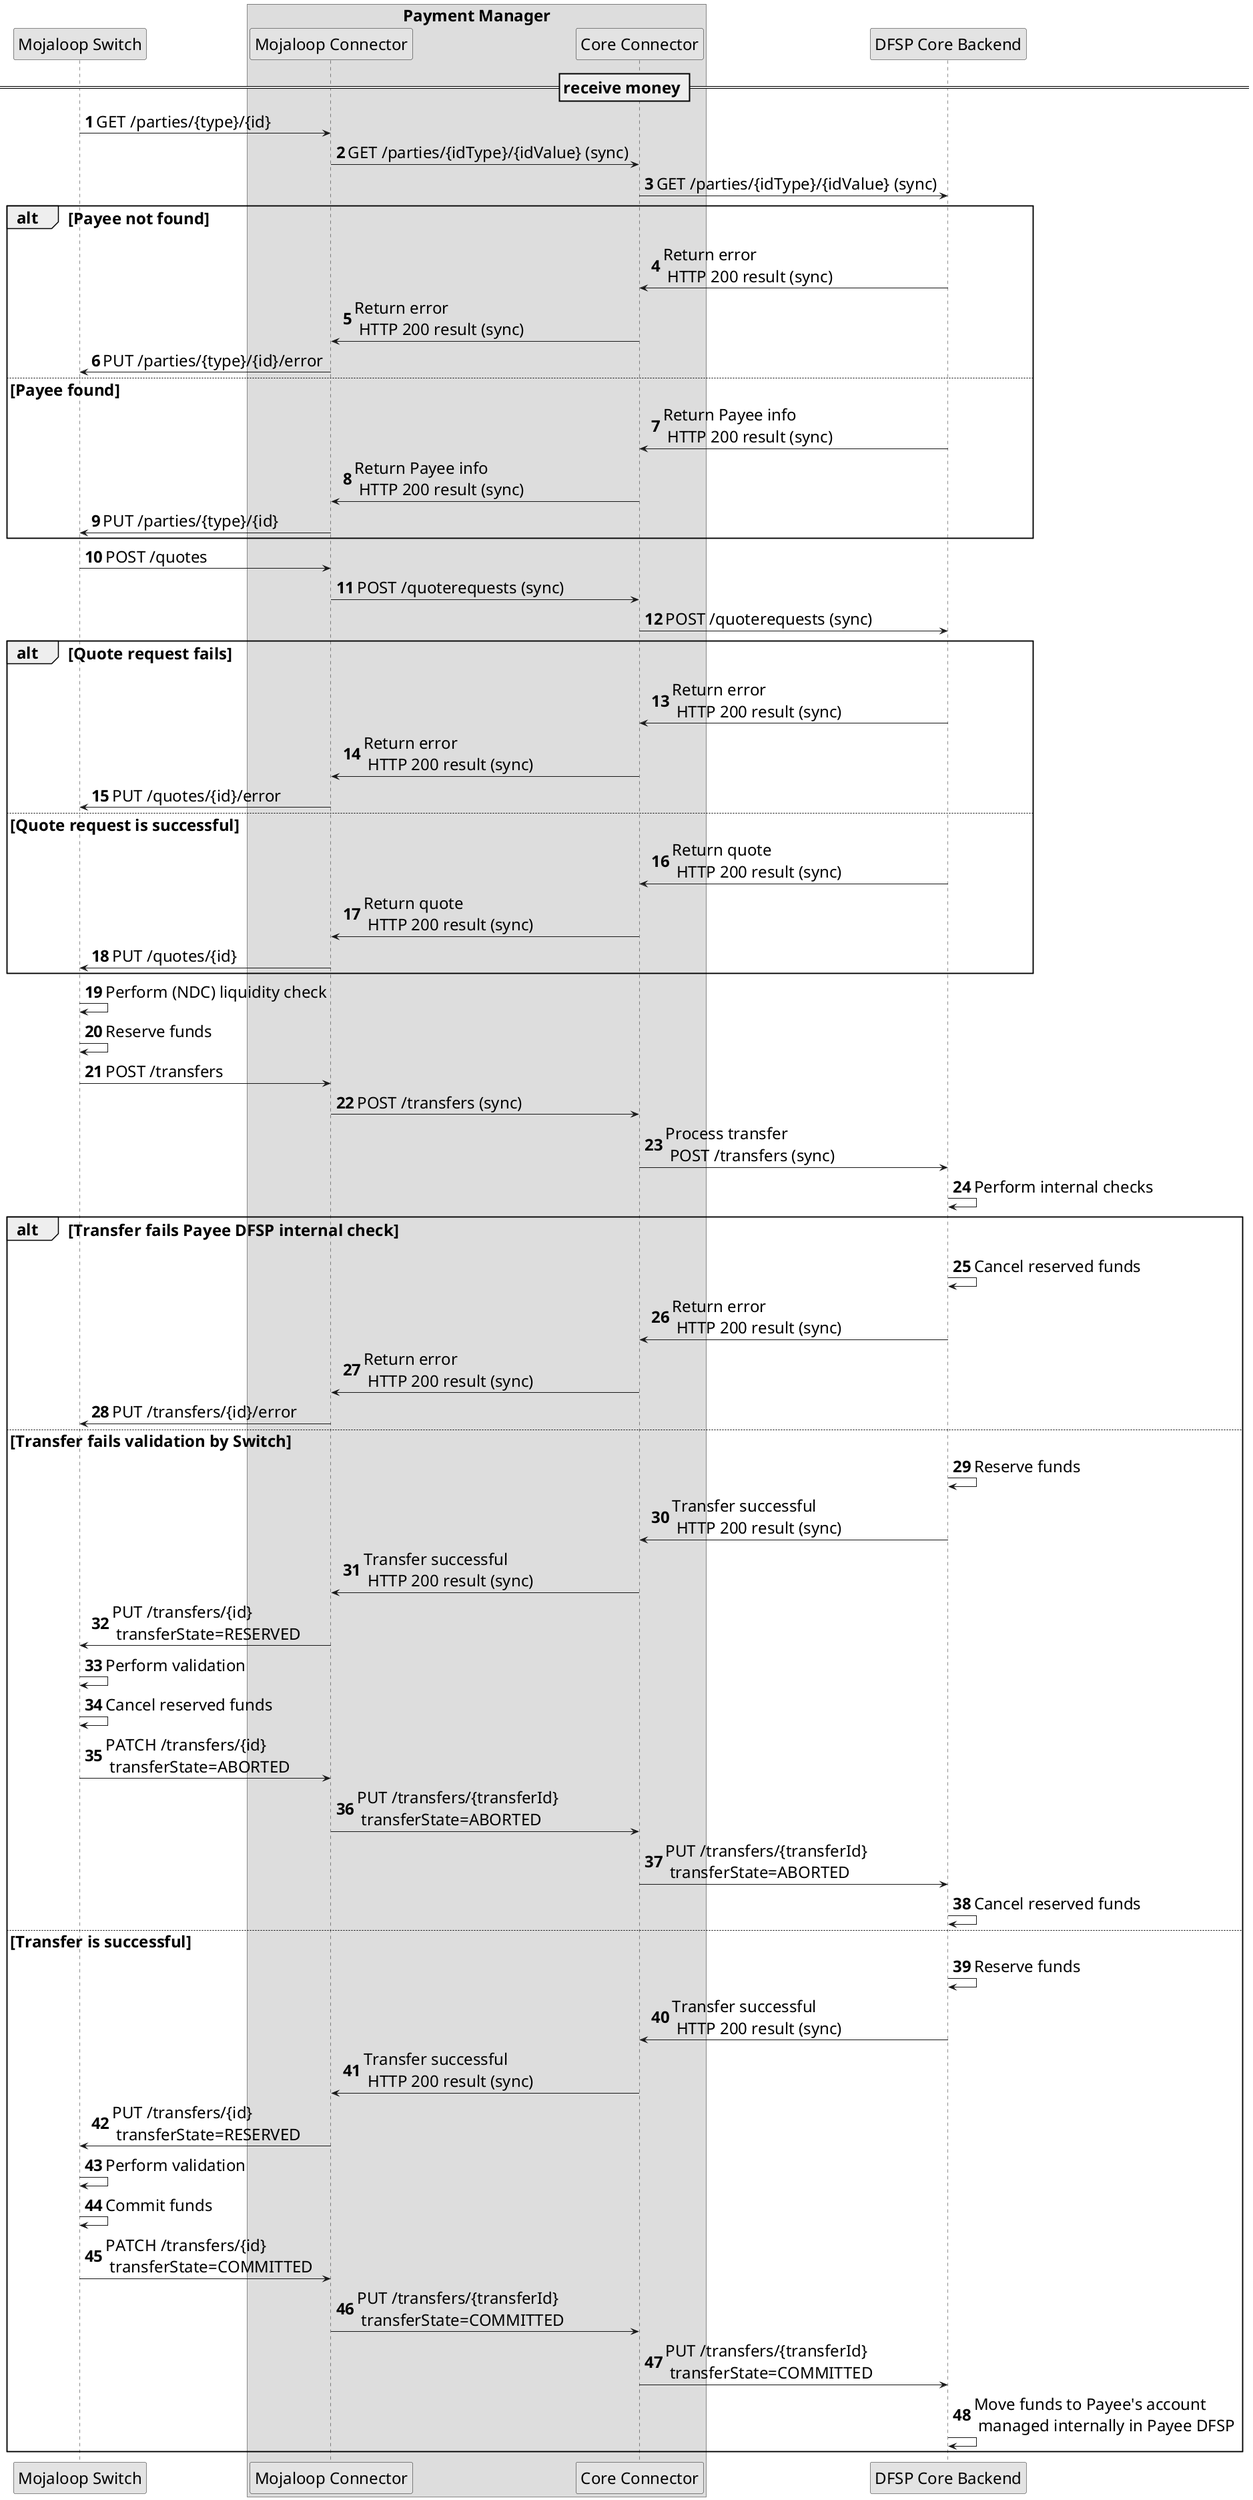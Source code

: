 @startuml
autonumber
skinparam activityFontSize 4
skinparam activityDiamondFontSize 30
skinparam activityArrowFontSize 24
skinparam defaultFontSize 24
skinparam noteFontSize 24
skinparam monochrome true

participant "Mojaloop Switch" as sw

box Payment Manager
participant "Mojaloop Connector" as sib
participant "Core Connector" as cc
end box
  
participant "DFSP Core Backend" as backend


== receive money ==

    sw -> sib: GET /parties/{type}/{id}
    sib -> cc: GET /parties/{idType}/{idValue} (sync)
    cc -> backend: GET /parties/{idType}/{idValue} (sync)
    alt Payee not found
    backend -> cc: Return error \n HTTP 200 result (sync)
    cc -> sib: Return error \n HTTP 200 result (sync)
    sib -> sw: PUT /parties/{type}/{id}/error
    else Payee found
    backend -> cc: Return Payee info \n HTTP 200 result (sync)
    cc -> sib: Return Payee info \n HTTP 200 result (sync)
    sib -> sw: PUT /parties/{type}/{id}
    end
    sw -> sib: POST /quotes
    sib -> cc: POST /quoterequests (sync)
    cc -> backend: POST /quoterequests (sync)
    alt Quote request fails
    backend -> cc: Return error \n HTTP 200 result (sync)
    cc -> sib: Return error \n HTTP 200 result (sync)
    sib -> sw: PUT /quotes/{id}/error
    else Quote request is successful
    backend -> cc: Return quote \n HTTP 200 result (sync)
    cc -> sib: Return quote \n HTTP 200 result (sync)
    sib -> sw: PUT /quotes/{id}
    end
    sw -> sw: Perform (NDC) liquidity check
    sw -> sw: Reserve funds
    sw -> sib: POST /transfers
    sib -> cc: POST /transfers (sync)
    cc -> backend: Process transfer \n POST /transfers (sync)
    backend -> backend: Perform internal checks
    alt Transfer fails Payee DFSP internal check
    backend -> backend: Cancel reserved funds
    backend -> cc: Return error \n HTTP 200 result (sync)
    cc -> sib: Return error \n HTTP 200 result (sync)
    sib -> sw: PUT /transfers/{id}/error
    else Transfer fails validation by Switch
    backend -> backend: Reserve funds
    backend -> cc: Transfer successful \n HTTP 200 result (sync)
    cc -> sib: Transfer successful \n HTTP 200 result (sync)
    sib -> sw: PUT /transfers/{id} \n transferState=RESERVED
    sw -> sw: Perform validation
    sw -> sw: Cancel reserved funds
    sw -> sib: PATCH /transfers/{id} \n transferState=ABORTED
    sib -> cc: PUT /transfers/{transferId} \n transferState=ABORTED
    cc -> backend: PUT /transfers/{transferId} \n transferState=ABORTED
    backend -> backend: Cancel reserved funds
    else Transfer is successful
    backend -> backend: Reserve funds
    backend -> cc: Transfer successful \n HTTP 200 result (sync)
    cc -> sib: Transfer successful \n HTTP 200 result (sync)
    sib -> sw: PUT /transfers/{id} \n transferState=RESERVED
    sw -> sw: Perform validation
    sw -> sw: Commit funds
    sw -> sib: PATCH /transfers/{id} \n transferState=COMMITTED
    sib -> cc: PUT /transfers/{transferId} \n transferState=COMMITTED
    cc -> backend: PUT /transfers/{transferId} \n transferState=COMMITTED
    backend -> backend: Move funds to Payee's account \n managed internally in Payee DFSP
    end

@enduml